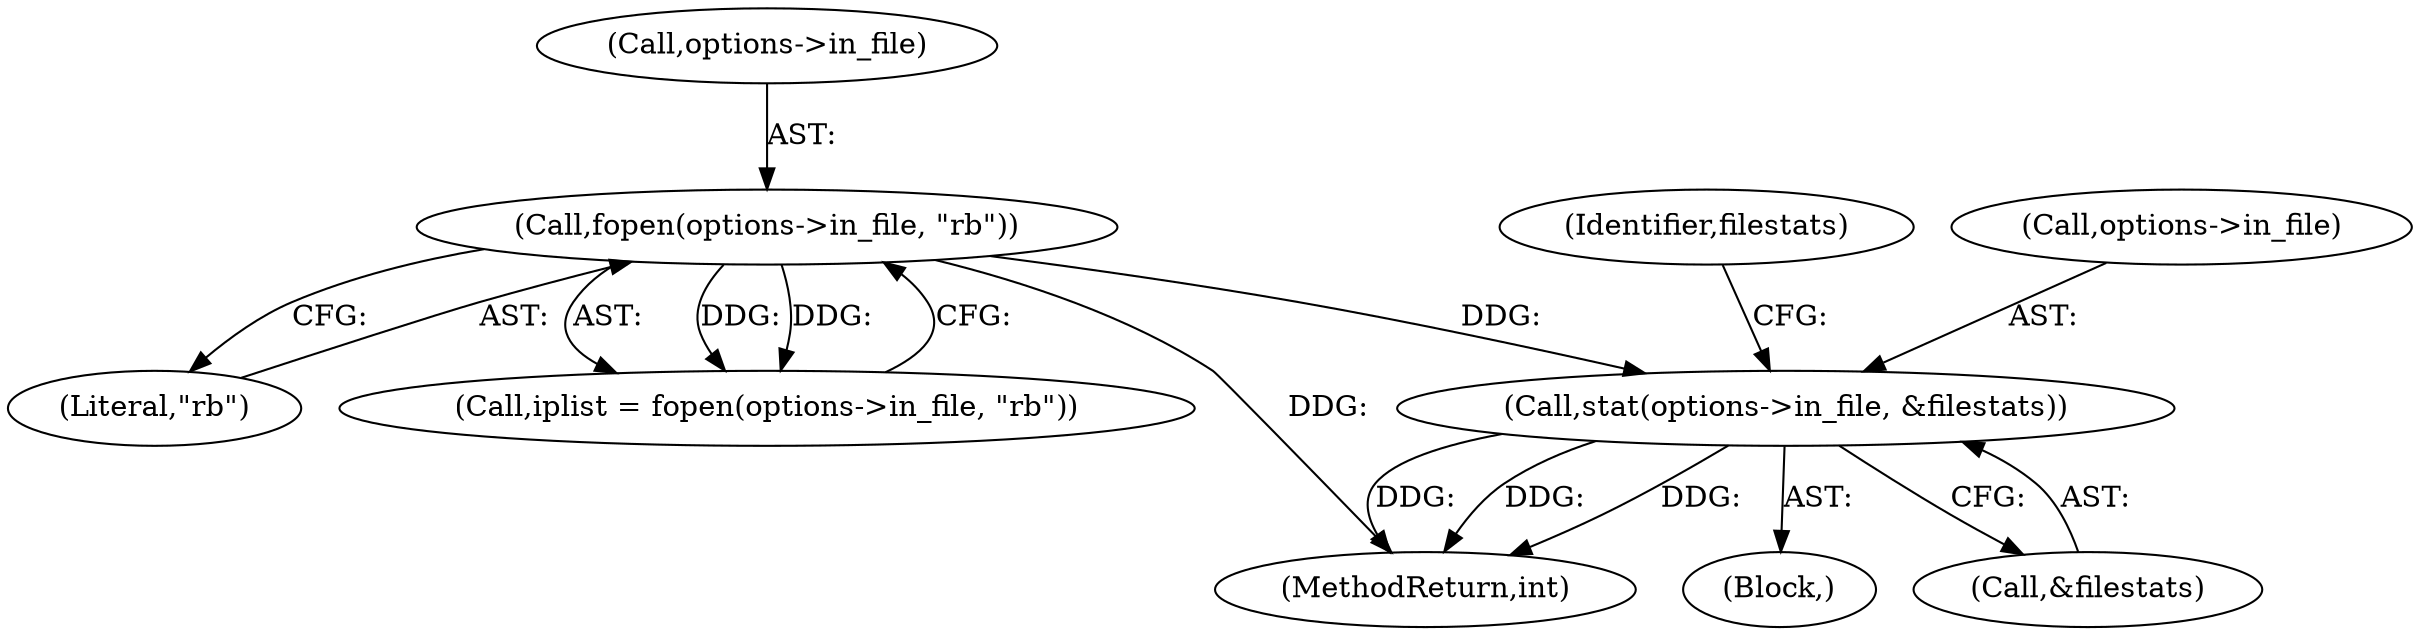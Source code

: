 digraph "0_libplist_7391a506352c009fe044dead7baad9e22dd279ee@pointer" {
"1000159" [label="(Call,stat(options->in_file, &filestats))"];
"1000146" [label="(Call,fopen(options->in_file, \"rb\"))"];
"1000146" [label="(Call,fopen(options->in_file, \"rb\"))"];
"1000288" [label="(MethodReturn,int)"];
"1000159" [label="(Call,stat(options->in_file, &filestats))"];
"1000150" [label="(Literal,\"rb\")"];
"1000168" [label="(Identifier,filestats)"];
"1000103" [label="(Block,)"];
"1000163" [label="(Call,&filestats)"];
"1000160" [label="(Call,options->in_file)"];
"1000147" [label="(Call,options->in_file)"];
"1000144" [label="(Call,iplist = fopen(options->in_file, \"rb\"))"];
"1000159" -> "1000103"  [label="AST: "];
"1000159" -> "1000163"  [label="CFG: "];
"1000160" -> "1000159"  [label="AST: "];
"1000163" -> "1000159"  [label="AST: "];
"1000168" -> "1000159"  [label="CFG: "];
"1000159" -> "1000288"  [label="DDG: "];
"1000159" -> "1000288"  [label="DDG: "];
"1000159" -> "1000288"  [label="DDG: "];
"1000146" -> "1000159"  [label="DDG: "];
"1000146" -> "1000144"  [label="AST: "];
"1000146" -> "1000150"  [label="CFG: "];
"1000147" -> "1000146"  [label="AST: "];
"1000150" -> "1000146"  [label="AST: "];
"1000144" -> "1000146"  [label="CFG: "];
"1000146" -> "1000288"  [label="DDG: "];
"1000146" -> "1000144"  [label="DDG: "];
"1000146" -> "1000144"  [label="DDG: "];
}

